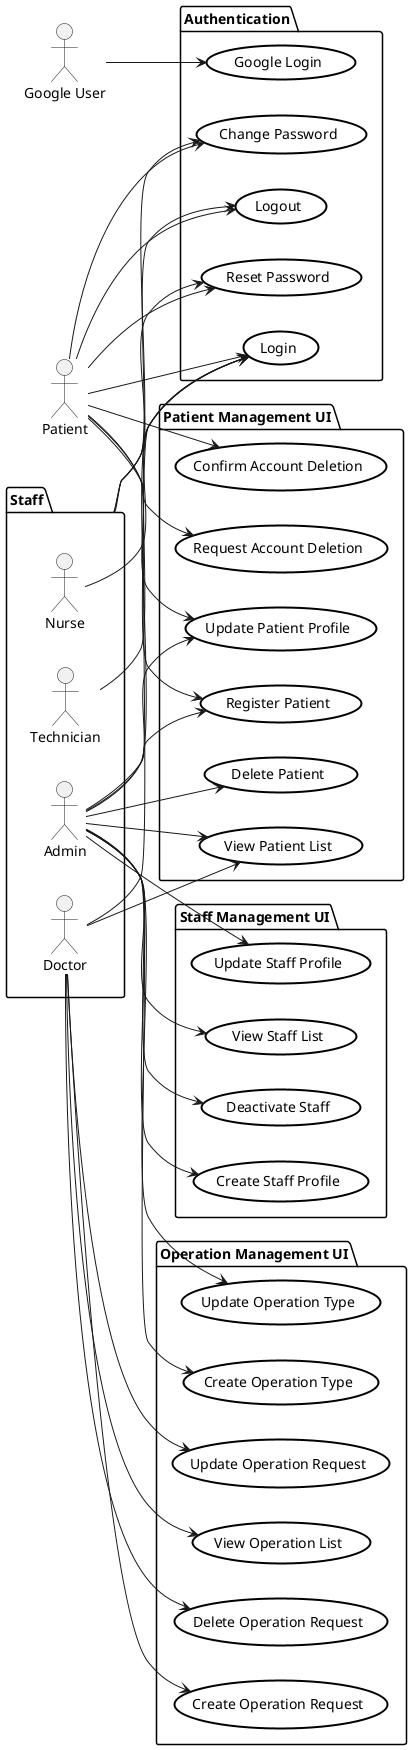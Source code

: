 @startuml
left to right direction
skinparam usecaseBorderThickness 2
skinparam usecase {
    BorderColor black
    BackgroundColor white
    RoundCorner 20
}

actor Patient
actor "Google User" as GoogleUser

package "Staff" {
    actor Admin
    actor Doctor
    actor Nurse
    actor Technician
}

package "Authentication" {
    usecase "Login" as UC1
    usecase "Google Login" as UC2
    usecase "Reset Password" as UC3
    usecase "Change Password" as UC4
    usecase "Logout" as UC5
}

package "Staff Management UI" {
    usecase "Create Staff Profile" as UC6
    usecase "Update Staff Profile" as UC7
    usecase "View Staff List" as UC8
    usecase "Deactivate Staff" as UC9
}

package "Patient Management UI" {
    usecase "Register Patient" as UC10
    usecase "Update Patient Profile" as UC11
    usecase "View Patient List" as UC12
    usecase "Delete Patient" as UC13
    usecase "Request Account Deletion" as UC14
    usecase "Confirm Account Deletion" as UC15
}

package "Operation Management UI" {
    usecase "Create Operation Request" as UC16
    usecase "Update Operation Request" as UC17
    usecase "View Operation List" as UC18
    usecase "Delete Operation Request" as UC19
    usecase "Create Operation Type" as UC20
    usecase "Update Operation Type" as UC21
}

' Authentication
Admin --> UC1
Doctor --> UC1
Nurse --> UC1
Technician --> UC1
Patient --> UC1
GoogleUser --> UC2
Patient --> UC3
Staff --> UC3
Patient --> UC4
Staff --> UC4
Patient --> UC5
Staff --> UC5

' Staff Management
Admin --> UC6
Admin --> UC7
Admin --> UC8
Admin --> UC9

' Patient Management
Admin --> UC10
Patient --> UC10
Admin --> UC11
Patient --> UC11
Admin --> UC12
Doctor --> UC12
Admin --> UC13
Patient --> UC14
Patient --> UC15

' Operation Management
Doctor --> UC16
Doctor --> UC17
Doctor --> UC18
Doctor --> UC19
Admin --> UC20
Admin --> UC21

@enduml
